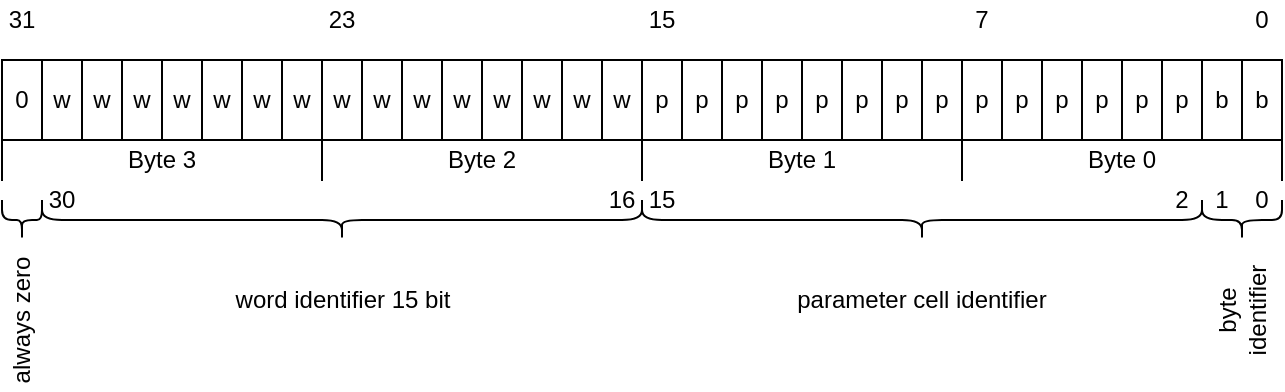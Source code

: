 <mxfile version="14.4.3" type="device"><diagram id="2smiVzRj-PyFsotOh6iq" name="Seite-1"><mxGraphModel dx="775" dy="291" grid="1" gridSize="10" guides="1" tooltips="1" connect="1" arrows="1" fold="1" page="1" pageScale="1" pageWidth="1169" pageHeight="827" math="0" shadow="0"><root><mxCell id="0"/><mxCell id="1" parent="0"/><mxCell id="gOmx0USqpZavRj6NULH6-5" value="" style="group" vertex="1" connectable="0" parent="1"><mxGeometry x="10" y="80" width="20" height="40" as="geometry"/></mxCell><mxCell id="gOmx0USqpZavRj6NULH6-1" value="" style="rounded=0;whiteSpace=wrap;html=1;" vertex="1" parent="gOmx0USqpZavRj6NULH6-5"><mxGeometry width="20" height="40" as="geometry"/></mxCell><mxCell id="gOmx0USqpZavRj6NULH6-2" value="0" style="text;html=1;strokeColor=none;fillColor=none;align=center;verticalAlign=middle;whiteSpace=wrap;rounded=0;" vertex="1" parent="gOmx0USqpZavRj6NULH6-5"><mxGeometry y="10" width="20" height="20" as="geometry"/></mxCell><mxCell id="gOmx0USqpZavRj6NULH6-6" value="" style="group" vertex="1" connectable="0" parent="1"><mxGeometry x="30" y="80" width="20" height="40" as="geometry"/></mxCell><mxCell id="gOmx0USqpZavRj6NULH6-3" value="" style="rounded=0;whiteSpace=wrap;html=1;" vertex="1" parent="gOmx0USqpZavRj6NULH6-6"><mxGeometry width="20" height="40" as="geometry"/></mxCell><mxCell id="gOmx0USqpZavRj6NULH6-4" value="w" style="text;html=1;strokeColor=none;fillColor=none;align=center;verticalAlign=middle;whiteSpace=wrap;rounded=0;" vertex="1" parent="gOmx0USqpZavRj6NULH6-6"><mxGeometry y="10" width="20" height="20" as="geometry"/></mxCell><mxCell id="gOmx0USqpZavRj6NULH6-10" value="" style="group" vertex="1" connectable="0" parent="1"><mxGeometry x="110" y="80" width="20" height="40" as="geometry"/></mxCell><mxCell id="gOmx0USqpZavRj6NULH6-11" value="" style="rounded=0;whiteSpace=wrap;html=1;" vertex="1" parent="gOmx0USqpZavRj6NULH6-10"><mxGeometry width="20" height="40" as="geometry"/></mxCell><mxCell id="gOmx0USqpZavRj6NULH6-12" value="w" style="text;html=1;strokeColor=none;fillColor=none;align=center;verticalAlign=middle;whiteSpace=wrap;rounded=0;" vertex="1" parent="gOmx0USqpZavRj6NULH6-10"><mxGeometry y="10" width="20" height="20" as="geometry"/></mxCell><mxCell id="gOmx0USqpZavRj6NULH6-15" value="" style="group" vertex="1" connectable="0" parent="1"><mxGeometry x="130" y="80" width="20" height="40" as="geometry"/></mxCell><mxCell id="gOmx0USqpZavRj6NULH6-16" value="" style="rounded=0;whiteSpace=wrap;html=1;" vertex="1" parent="gOmx0USqpZavRj6NULH6-15"><mxGeometry width="20" height="40" as="geometry"/></mxCell><mxCell id="gOmx0USqpZavRj6NULH6-17" value="w" style="text;html=1;strokeColor=none;fillColor=none;align=center;verticalAlign=middle;whiteSpace=wrap;rounded=0;" vertex="1" parent="gOmx0USqpZavRj6NULH6-15"><mxGeometry y="10" width="20" height="20" as="geometry"/></mxCell><mxCell id="gOmx0USqpZavRj6NULH6-25" value="" style="group" vertex="1" connectable="0" parent="1"><mxGeometry x="150" y="80" width="20" height="40" as="geometry"/></mxCell><mxCell id="gOmx0USqpZavRj6NULH6-26" value="" style="rounded=0;whiteSpace=wrap;html=1;" vertex="1" parent="gOmx0USqpZavRj6NULH6-25"><mxGeometry width="20" height="40" as="geometry"/></mxCell><mxCell id="gOmx0USqpZavRj6NULH6-27" value="w" style="text;html=1;strokeColor=none;fillColor=none;align=center;verticalAlign=middle;whiteSpace=wrap;rounded=0;" vertex="1" parent="gOmx0USqpZavRj6NULH6-25"><mxGeometry y="10" width="20" height="20" as="geometry"/></mxCell><mxCell id="gOmx0USqpZavRj6NULH6-28" value="" style="group" vertex="1" connectable="0" parent="1"><mxGeometry x="170" y="80" width="20" height="40" as="geometry"/></mxCell><mxCell id="gOmx0USqpZavRj6NULH6-29" value="" style="rounded=0;whiteSpace=wrap;html=1;" vertex="1" parent="gOmx0USqpZavRj6NULH6-28"><mxGeometry width="20" height="40" as="geometry"/></mxCell><mxCell id="gOmx0USqpZavRj6NULH6-30" value="w" style="text;html=1;strokeColor=none;fillColor=none;align=center;verticalAlign=middle;whiteSpace=wrap;rounded=0;" vertex="1" parent="gOmx0USqpZavRj6NULH6-28"><mxGeometry y="10" width="20" height="20" as="geometry"/></mxCell><mxCell id="gOmx0USqpZavRj6NULH6-31" value="" style="group" vertex="1" connectable="0" parent="1"><mxGeometry x="50" y="80" width="20" height="40" as="geometry"/></mxCell><mxCell id="gOmx0USqpZavRj6NULH6-32" value="" style="rounded=0;whiteSpace=wrap;html=1;" vertex="1" parent="gOmx0USqpZavRj6NULH6-31"><mxGeometry width="20" height="40" as="geometry"/></mxCell><mxCell id="gOmx0USqpZavRj6NULH6-33" value="w" style="text;html=1;strokeColor=none;fillColor=none;align=center;verticalAlign=middle;whiteSpace=wrap;rounded=0;" vertex="1" parent="gOmx0USqpZavRj6NULH6-31"><mxGeometry y="10" width="20" height="20" as="geometry"/></mxCell><mxCell id="gOmx0USqpZavRj6NULH6-34" value="" style="group" vertex="1" connectable="0" parent="1"><mxGeometry x="70" y="80" width="20" height="40" as="geometry"/></mxCell><mxCell id="gOmx0USqpZavRj6NULH6-35" value="" style="rounded=0;whiteSpace=wrap;html=1;" vertex="1" parent="gOmx0USqpZavRj6NULH6-34"><mxGeometry width="20" height="40" as="geometry"/></mxCell><mxCell id="gOmx0USqpZavRj6NULH6-36" value="w" style="text;html=1;strokeColor=none;fillColor=none;align=center;verticalAlign=middle;whiteSpace=wrap;rounded=0;" vertex="1" parent="gOmx0USqpZavRj6NULH6-34"><mxGeometry y="10" width="20" height="20" as="geometry"/></mxCell><mxCell id="gOmx0USqpZavRj6NULH6-37" value="" style="group" vertex="1" connectable="0" parent="1"><mxGeometry x="90" y="80" width="20" height="40" as="geometry"/></mxCell><mxCell id="gOmx0USqpZavRj6NULH6-38" value="" style="rounded=0;whiteSpace=wrap;html=1;" vertex="1" parent="gOmx0USqpZavRj6NULH6-37"><mxGeometry width="20" height="40" as="geometry"/></mxCell><mxCell id="gOmx0USqpZavRj6NULH6-39" value="w" style="text;html=1;strokeColor=none;fillColor=none;align=center;verticalAlign=middle;whiteSpace=wrap;rounded=0;" vertex="1" parent="gOmx0USqpZavRj6NULH6-37"><mxGeometry y="10" width="20" height="20" as="geometry"/></mxCell><mxCell id="gOmx0USqpZavRj6NULH6-40" value="" style="group" vertex="1" connectable="0" parent="1"><mxGeometry x="190" y="80" width="20" height="40" as="geometry"/></mxCell><mxCell id="gOmx0USqpZavRj6NULH6-41" value="" style="rounded=0;whiteSpace=wrap;html=1;" vertex="1" parent="gOmx0USqpZavRj6NULH6-40"><mxGeometry width="20" height="40" as="geometry"/></mxCell><mxCell id="gOmx0USqpZavRj6NULH6-42" value="w" style="text;html=1;strokeColor=none;fillColor=none;align=center;verticalAlign=middle;whiteSpace=wrap;rounded=0;" vertex="1" parent="gOmx0USqpZavRj6NULH6-40"><mxGeometry y="10" width="20" height="20" as="geometry"/></mxCell><mxCell id="gOmx0USqpZavRj6NULH6-43" value="" style="group" vertex="1" connectable="0" parent="1"><mxGeometry x="210" y="80" width="20" height="40" as="geometry"/></mxCell><mxCell id="gOmx0USqpZavRj6NULH6-44" value="" style="rounded=0;whiteSpace=wrap;html=1;" vertex="1" parent="gOmx0USqpZavRj6NULH6-43"><mxGeometry width="20" height="40" as="geometry"/></mxCell><mxCell id="gOmx0USqpZavRj6NULH6-45" value="w" style="text;html=1;strokeColor=none;fillColor=none;align=center;verticalAlign=middle;whiteSpace=wrap;rounded=0;" vertex="1" parent="gOmx0USqpZavRj6NULH6-43"><mxGeometry y="10" width="20" height="20" as="geometry"/></mxCell><mxCell id="gOmx0USqpZavRj6NULH6-46" value="" style="group" vertex="1" connectable="0" parent="1"><mxGeometry x="290" y="80" width="20" height="40" as="geometry"/></mxCell><mxCell id="gOmx0USqpZavRj6NULH6-47" value="" style="rounded=0;whiteSpace=wrap;html=1;" vertex="1" parent="gOmx0USqpZavRj6NULH6-46"><mxGeometry width="20" height="40" as="geometry"/></mxCell><mxCell id="gOmx0USqpZavRj6NULH6-48" value="w" style="text;html=1;strokeColor=none;fillColor=none;align=center;verticalAlign=middle;whiteSpace=wrap;rounded=0;" vertex="1" parent="gOmx0USqpZavRj6NULH6-46"><mxGeometry y="10" width="20" height="20" as="geometry"/></mxCell><mxCell id="gOmx0USqpZavRj6NULH6-49" value="" style="group" vertex="1" connectable="0" parent="1"><mxGeometry x="310" y="80" width="20" height="40" as="geometry"/></mxCell><mxCell id="gOmx0USqpZavRj6NULH6-50" value="" style="rounded=0;whiteSpace=wrap;html=1;" vertex="1" parent="gOmx0USqpZavRj6NULH6-49"><mxGeometry width="20" height="40" as="geometry"/></mxCell><mxCell id="gOmx0USqpZavRj6NULH6-51" value="w" style="text;html=1;strokeColor=none;fillColor=none;align=center;verticalAlign=middle;whiteSpace=wrap;rounded=0;" vertex="1" parent="gOmx0USqpZavRj6NULH6-49"><mxGeometry y="10" width="20" height="20" as="geometry"/></mxCell><mxCell id="gOmx0USqpZavRj6NULH6-58" value="" style="group" vertex="1" connectable="0" parent="1"><mxGeometry x="230" y="80" width="20" height="40" as="geometry"/></mxCell><mxCell id="gOmx0USqpZavRj6NULH6-59" value="" style="rounded=0;whiteSpace=wrap;html=1;" vertex="1" parent="gOmx0USqpZavRj6NULH6-58"><mxGeometry width="20" height="40" as="geometry"/></mxCell><mxCell id="gOmx0USqpZavRj6NULH6-60" value="w" style="text;html=1;strokeColor=none;fillColor=none;align=center;verticalAlign=middle;whiteSpace=wrap;rounded=0;" vertex="1" parent="gOmx0USqpZavRj6NULH6-58"><mxGeometry y="10" width="20" height="20" as="geometry"/></mxCell><mxCell id="gOmx0USqpZavRj6NULH6-61" value="" style="group" vertex="1" connectable="0" parent="1"><mxGeometry x="250" y="80" width="20" height="40" as="geometry"/></mxCell><mxCell id="gOmx0USqpZavRj6NULH6-62" value="" style="rounded=0;whiteSpace=wrap;html=1;" vertex="1" parent="gOmx0USqpZavRj6NULH6-61"><mxGeometry width="20" height="40" as="geometry"/></mxCell><mxCell id="gOmx0USqpZavRj6NULH6-63" value="w" style="text;html=1;strokeColor=none;fillColor=none;align=center;verticalAlign=middle;whiteSpace=wrap;rounded=0;" vertex="1" parent="gOmx0USqpZavRj6NULH6-61"><mxGeometry y="10" width="20" height="20" as="geometry"/></mxCell><mxCell id="gOmx0USqpZavRj6NULH6-64" value="" style="group" vertex="1" connectable="0" parent="1"><mxGeometry x="270" y="80" width="20" height="40" as="geometry"/></mxCell><mxCell id="gOmx0USqpZavRj6NULH6-65" value="" style="rounded=0;whiteSpace=wrap;html=1;" vertex="1" parent="gOmx0USqpZavRj6NULH6-64"><mxGeometry width="20" height="40" as="geometry"/></mxCell><mxCell id="gOmx0USqpZavRj6NULH6-66" value="w" style="text;html=1;strokeColor=none;fillColor=none;align=center;verticalAlign=middle;whiteSpace=wrap;rounded=0;" vertex="1" parent="gOmx0USqpZavRj6NULH6-64"><mxGeometry y="10" width="20" height="20" as="geometry"/></mxCell><mxCell id="gOmx0USqpZavRj6NULH6-67" value="" style="group" vertex="1" connectable="0" parent="1"><mxGeometry x="330" y="80" width="20" height="40" as="geometry"/></mxCell><mxCell id="gOmx0USqpZavRj6NULH6-68" value="" style="rounded=0;whiteSpace=wrap;html=1;" vertex="1" parent="gOmx0USqpZavRj6NULH6-67"><mxGeometry width="20" height="40" as="geometry"/></mxCell><mxCell id="gOmx0USqpZavRj6NULH6-69" value="p" style="text;html=1;strokeColor=none;fillColor=none;align=center;verticalAlign=middle;whiteSpace=wrap;rounded=0;" vertex="1" parent="gOmx0USqpZavRj6NULH6-67"><mxGeometry y="10" width="20" height="20" as="geometry"/></mxCell><mxCell id="gOmx0USqpZavRj6NULH6-70" value="" style="group" vertex="1" connectable="0" parent="1"><mxGeometry x="350" y="80" width="20" height="40" as="geometry"/></mxCell><mxCell id="gOmx0USqpZavRj6NULH6-71" value="" style="rounded=0;whiteSpace=wrap;html=1;" vertex="1" parent="gOmx0USqpZavRj6NULH6-70"><mxGeometry width="20" height="40" as="geometry"/></mxCell><mxCell id="gOmx0USqpZavRj6NULH6-72" value="p" style="text;html=1;strokeColor=none;fillColor=none;align=center;verticalAlign=middle;whiteSpace=wrap;rounded=0;" vertex="1" parent="gOmx0USqpZavRj6NULH6-70"><mxGeometry y="10" width="20" height="20" as="geometry"/></mxCell><mxCell id="gOmx0USqpZavRj6NULH6-73" value="" style="group" vertex="1" connectable="0" parent="1"><mxGeometry x="430" y="80" width="20" height="40" as="geometry"/></mxCell><mxCell id="gOmx0USqpZavRj6NULH6-74" value="" style="rounded=0;whiteSpace=wrap;html=1;" vertex="1" parent="gOmx0USqpZavRj6NULH6-73"><mxGeometry width="20" height="40" as="geometry"/></mxCell><mxCell id="gOmx0USqpZavRj6NULH6-75" value="p" style="text;html=1;strokeColor=none;fillColor=none;align=center;verticalAlign=middle;whiteSpace=wrap;rounded=0;" vertex="1" parent="gOmx0USqpZavRj6NULH6-73"><mxGeometry y="10" width="20" height="20" as="geometry"/></mxCell><mxCell id="gOmx0USqpZavRj6NULH6-76" value="" style="group" vertex="1" connectable="0" parent="1"><mxGeometry x="450" y="80" width="20" height="40" as="geometry"/></mxCell><mxCell id="gOmx0USqpZavRj6NULH6-77" value="" style="rounded=0;whiteSpace=wrap;html=1;" vertex="1" parent="gOmx0USqpZavRj6NULH6-76"><mxGeometry width="20" height="40" as="geometry"/></mxCell><mxCell id="gOmx0USqpZavRj6NULH6-78" value="p" style="text;html=1;strokeColor=none;fillColor=none;align=center;verticalAlign=middle;whiteSpace=wrap;rounded=0;" vertex="1" parent="gOmx0USqpZavRj6NULH6-76"><mxGeometry y="10" width="20" height="20" as="geometry"/></mxCell><mxCell id="gOmx0USqpZavRj6NULH6-79" value="" style="group" vertex="1" connectable="0" parent="1"><mxGeometry x="470" y="80" width="20" height="40" as="geometry"/></mxCell><mxCell id="gOmx0USqpZavRj6NULH6-80" value="" style="rounded=0;whiteSpace=wrap;html=1;" vertex="1" parent="gOmx0USqpZavRj6NULH6-79"><mxGeometry width="20" height="40" as="geometry"/></mxCell><mxCell id="gOmx0USqpZavRj6NULH6-81" value="p" style="text;html=1;strokeColor=none;fillColor=none;align=center;verticalAlign=middle;whiteSpace=wrap;rounded=0;" vertex="1" parent="gOmx0USqpZavRj6NULH6-79"><mxGeometry y="10" width="20" height="20" as="geometry"/></mxCell><mxCell id="gOmx0USqpZavRj6NULH6-82" value="" style="group" vertex="1" connectable="0" parent="1"><mxGeometry x="490" y="80" width="20" height="40" as="geometry"/></mxCell><mxCell id="gOmx0USqpZavRj6NULH6-83" value="" style="rounded=0;whiteSpace=wrap;html=1;" vertex="1" parent="gOmx0USqpZavRj6NULH6-82"><mxGeometry width="20" height="40" as="geometry"/></mxCell><mxCell id="gOmx0USqpZavRj6NULH6-84" value="p" style="text;html=1;strokeColor=none;fillColor=none;align=center;verticalAlign=middle;whiteSpace=wrap;rounded=0;" vertex="1" parent="gOmx0USqpZavRj6NULH6-82"><mxGeometry y="10" width="20" height="20" as="geometry"/></mxCell><mxCell id="gOmx0USqpZavRj6NULH6-85" value="" style="group" vertex="1" connectable="0" parent="1"><mxGeometry x="370" y="80" width="20" height="40" as="geometry"/></mxCell><mxCell id="gOmx0USqpZavRj6NULH6-86" value="" style="rounded=0;whiteSpace=wrap;html=1;" vertex="1" parent="gOmx0USqpZavRj6NULH6-85"><mxGeometry width="20" height="40" as="geometry"/></mxCell><mxCell id="gOmx0USqpZavRj6NULH6-87" value="p" style="text;html=1;strokeColor=none;fillColor=none;align=center;verticalAlign=middle;whiteSpace=wrap;rounded=0;" vertex="1" parent="gOmx0USqpZavRj6NULH6-85"><mxGeometry y="10" width="20" height="20" as="geometry"/></mxCell><mxCell id="gOmx0USqpZavRj6NULH6-88" value="" style="group" vertex="1" connectable="0" parent="1"><mxGeometry x="390" y="80" width="20" height="40" as="geometry"/></mxCell><mxCell id="gOmx0USqpZavRj6NULH6-89" value="" style="rounded=0;whiteSpace=wrap;html=1;" vertex="1" parent="gOmx0USqpZavRj6NULH6-88"><mxGeometry width="20" height="40" as="geometry"/></mxCell><mxCell id="gOmx0USqpZavRj6NULH6-90" value="p" style="text;html=1;strokeColor=none;fillColor=none;align=center;verticalAlign=middle;whiteSpace=wrap;rounded=0;" vertex="1" parent="gOmx0USqpZavRj6NULH6-88"><mxGeometry y="10" width="20" height="20" as="geometry"/></mxCell><mxCell id="gOmx0USqpZavRj6NULH6-91" value="" style="group" vertex="1" connectable="0" parent="1"><mxGeometry x="410" y="80" width="20" height="40" as="geometry"/></mxCell><mxCell id="gOmx0USqpZavRj6NULH6-92" value="" style="rounded=0;whiteSpace=wrap;html=1;" vertex="1" parent="gOmx0USqpZavRj6NULH6-91"><mxGeometry width="20" height="40" as="geometry"/></mxCell><mxCell id="gOmx0USqpZavRj6NULH6-93" value="p" style="text;html=1;strokeColor=none;fillColor=none;align=center;verticalAlign=middle;whiteSpace=wrap;rounded=0;" vertex="1" parent="gOmx0USqpZavRj6NULH6-91"><mxGeometry y="10" width="20" height="20" as="geometry"/></mxCell><mxCell id="gOmx0USqpZavRj6NULH6-94" value="" style="group" vertex="1" connectable="0" parent="1"><mxGeometry x="510" y="80" width="20" height="40" as="geometry"/></mxCell><mxCell id="gOmx0USqpZavRj6NULH6-95" value="" style="rounded=0;whiteSpace=wrap;html=1;" vertex="1" parent="gOmx0USqpZavRj6NULH6-94"><mxGeometry width="20" height="40" as="geometry"/></mxCell><mxCell id="gOmx0USqpZavRj6NULH6-96" value="p" style="text;html=1;strokeColor=none;fillColor=none;align=center;verticalAlign=middle;whiteSpace=wrap;rounded=0;" vertex="1" parent="gOmx0USqpZavRj6NULH6-94"><mxGeometry y="10" width="20" height="20" as="geometry"/></mxCell><mxCell id="gOmx0USqpZavRj6NULH6-97" value="" style="group" vertex="1" connectable="0" parent="1"><mxGeometry x="530" y="80" width="20" height="40" as="geometry"/></mxCell><mxCell id="gOmx0USqpZavRj6NULH6-98" value="" style="rounded=0;whiteSpace=wrap;html=1;" vertex="1" parent="gOmx0USqpZavRj6NULH6-97"><mxGeometry width="20" height="40" as="geometry"/></mxCell><mxCell id="gOmx0USqpZavRj6NULH6-99" value="p" style="text;html=1;strokeColor=none;fillColor=none;align=center;verticalAlign=middle;whiteSpace=wrap;rounded=0;" vertex="1" parent="gOmx0USqpZavRj6NULH6-97"><mxGeometry y="10" width="20" height="20" as="geometry"/></mxCell><mxCell id="gOmx0USqpZavRj6NULH6-100" value="" style="group" vertex="1" connectable="0" parent="1"><mxGeometry x="610" y="80" width="20" height="40" as="geometry"/></mxCell><mxCell id="gOmx0USqpZavRj6NULH6-101" value="" style="rounded=0;whiteSpace=wrap;html=1;" vertex="1" parent="gOmx0USqpZavRj6NULH6-100"><mxGeometry width="20" height="40" as="geometry"/></mxCell><mxCell id="gOmx0USqpZavRj6NULH6-102" value="b" style="text;html=1;strokeColor=none;fillColor=none;align=center;verticalAlign=middle;whiteSpace=wrap;rounded=0;" vertex="1" parent="gOmx0USqpZavRj6NULH6-100"><mxGeometry y="10" width="20" height="20" as="geometry"/></mxCell><mxCell id="gOmx0USqpZavRj6NULH6-103" value="" style="group" vertex="1" connectable="0" parent="1"><mxGeometry x="630" y="80" width="20" height="40" as="geometry"/></mxCell><mxCell id="gOmx0USqpZavRj6NULH6-104" value="" style="rounded=0;whiteSpace=wrap;html=1;" vertex="1" parent="gOmx0USqpZavRj6NULH6-103"><mxGeometry width="20" height="40" as="geometry"/></mxCell><mxCell id="gOmx0USqpZavRj6NULH6-105" value="b" style="text;html=1;strokeColor=none;fillColor=none;align=center;verticalAlign=middle;whiteSpace=wrap;rounded=0;" vertex="1" parent="gOmx0USqpZavRj6NULH6-103"><mxGeometry y="10" width="20" height="20" as="geometry"/></mxCell><mxCell id="gOmx0USqpZavRj6NULH6-112" value="" style="group" vertex="1" connectable="0" parent="1"><mxGeometry x="550" y="80" width="20" height="40" as="geometry"/></mxCell><mxCell id="gOmx0USqpZavRj6NULH6-113" value="" style="rounded=0;whiteSpace=wrap;html=1;" vertex="1" parent="gOmx0USqpZavRj6NULH6-112"><mxGeometry width="20" height="40" as="geometry"/></mxCell><mxCell id="gOmx0USqpZavRj6NULH6-114" value="p" style="text;html=1;strokeColor=none;fillColor=none;align=center;verticalAlign=middle;whiteSpace=wrap;rounded=0;" vertex="1" parent="gOmx0USqpZavRj6NULH6-112"><mxGeometry y="10" width="20" height="20" as="geometry"/></mxCell><mxCell id="gOmx0USqpZavRj6NULH6-115" value="" style="group" vertex="1" connectable="0" parent="1"><mxGeometry x="570" y="80" width="20" height="40" as="geometry"/></mxCell><mxCell id="gOmx0USqpZavRj6NULH6-116" value="" style="rounded=0;whiteSpace=wrap;html=1;" vertex="1" parent="gOmx0USqpZavRj6NULH6-115"><mxGeometry width="20" height="40" as="geometry"/></mxCell><mxCell id="gOmx0USqpZavRj6NULH6-117" value="p" style="text;html=1;strokeColor=none;fillColor=none;align=center;verticalAlign=middle;whiteSpace=wrap;rounded=0;" vertex="1" parent="gOmx0USqpZavRj6NULH6-115"><mxGeometry y="10" width="20" height="20" as="geometry"/></mxCell><mxCell id="gOmx0USqpZavRj6NULH6-118" value="" style="group" vertex="1" connectable="0" parent="1"><mxGeometry x="590" y="80" width="20" height="40" as="geometry"/></mxCell><mxCell id="gOmx0USqpZavRj6NULH6-119" value="" style="rounded=0;whiteSpace=wrap;html=1;" vertex="1" parent="gOmx0USqpZavRj6NULH6-118"><mxGeometry width="20" height="40" as="geometry"/></mxCell><mxCell id="gOmx0USqpZavRj6NULH6-120" value="p" style="text;html=1;strokeColor=none;fillColor=none;align=center;verticalAlign=middle;whiteSpace=wrap;rounded=0;" vertex="1" parent="gOmx0USqpZavRj6NULH6-118"><mxGeometry y="10" width="20" height="20" as="geometry"/></mxCell><mxCell id="gOmx0USqpZavRj6NULH6-121" value="31" style="text;html=1;strokeColor=none;fillColor=none;align=center;verticalAlign=middle;whiteSpace=wrap;rounded=0;" vertex="1" parent="1"><mxGeometry x="10" y="50" width="20" height="20" as="geometry"/></mxCell><mxCell id="gOmx0USqpZavRj6NULH6-122" value="23" style="text;html=1;strokeColor=none;fillColor=none;align=center;verticalAlign=middle;whiteSpace=wrap;rounded=0;" vertex="1" parent="1"><mxGeometry x="170" y="50" width="20" height="20" as="geometry"/></mxCell><mxCell id="gOmx0USqpZavRj6NULH6-124" value="" style="shape=curlyBracket;whiteSpace=wrap;html=1;rounded=1;rotation=-90;" vertex="1" parent="1"><mxGeometry x="170" y="10" width="20" height="300" as="geometry"/></mxCell><mxCell id="gOmx0USqpZavRj6NULH6-125" value="" style="shape=curlyBracket;whiteSpace=wrap;html=1;rounded=1;rotation=-90;" vertex="1" parent="1"><mxGeometry x="460" y="20" width="20" height="280" as="geometry"/></mxCell><mxCell id="gOmx0USqpZavRj6NULH6-127" value="" style="shape=curlyBracket;whiteSpace=wrap;html=1;rounded=1;rotation=-90;" vertex="1" parent="1"><mxGeometry x="620" y="140" width="20" height="40" as="geometry"/></mxCell><mxCell id="gOmx0USqpZavRj6NULH6-128" value="0" style="text;html=1;strokeColor=none;fillColor=none;align=center;verticalAlign=middle;whiteSpace=wrap;rounded=0;" vertex="1" parent="1"><mxGeometry x="630" y="50" width="20" height="20" as="geometry"/></mxCell><mxCell id="gOmx0USqpZavRj6NULH6-129" value="7" style="text;html=1;strokeColor=none;fillColor=none;align=center;verticalAlign=middle;whiteSpace=wrap;rounded=0;" vertex="1" parent="1"><mxGeometry x="490" y="50" width="20" height="20" as="geometry"/></mxCell><mxCell id="gOmx0USqpZavRj6NULH6-130" value="15" style="text;html=1;strokeColor=none;fillColor=none;align=center;verticalAlign=middle;whiteSpace=wrap;rounded=0;" vertex="1" parent="1"><mxGeometry x="330" y="50" width="20" height="20" as="geometry"/></mxCell><mxCell id="gOmx0USqpZavRj6NULH6-134" value="" style="group" vertex="1" connectable="0" parent="1"><mxGeometry x="10" y="120" width="160" height="20" as="geometry"/></mxCell><mxCell id="gOmx0USqpZavRj6NULH6-131" value="" style="shape=partialRectangle;whiteSpace=wrap;html=1;bottom=1;right=1;left=1;top=0;fillColor=none;routingCenterX=-0.5;rotation=-180;" vertex="1" parent="gOmx0USqpZavRj6NULH6-134"><mxGeometry width="160" height="20" as="geometry"/></mxCell><mxCell id="gOmx0USqpZavRj6NULH6-133" value="Byte 3" style="text;html=1;strokeColor=none;fillColor=none;align=center;verticalAlign=middle;whiteSpace=wrap;rounded=0;" vertex="1" parent="gOmx0USqpZavRj6NULH6-134"><mxGeometry x="60" width="40" height="20" as="geometry"/></mxCell><mxCell id="gOmx0USqpZavRj6NULH6-135" value="" style="group" vertex="1" connectable="0" parent="1"><mxGeometry x="210" y="120" width="120" height="20" as="geometry"/></mxCell><mxCell id="gOmx0USqpZavRj6NULH6-136" value="" style="shape=partialRectangle;whiteSpace=wrap;html=1;bottom=1;right=1;left=1;top=0;fillColor=none;routingCenterX=-0.5;rotation=-180;" vertex="1" parent="gOmx0USqpZavRj6NULH6-135"><mxGeometry x="-40" width="160" height="20" as="geometry"/></mxCell><mxCell id="gOmx0USqpZavRj6NULH6-137" value="Byte 2" style="text;html=1;strokeColor=none;fillColor=none;align=center;verticalAlign=middle;whiteSpace=wrap;rounded=0;" vertex="1" parent="gOmx0USqpZavRj6NULH6-135"><mxGeometry x="20" width="40" height="20" as="geometry"/></mxCell><mxCell id="gOmx0USqpZavRj6NULH6-138" value="" style="group" vertex="1" connectable="0" parent="1"><mxGeometry x="370" y="120" width="120" height="20" as="geometry"/></mxCell><mxCell id="gOmx0USqpZavRj6NULH6-139" value="" style="shape=partialRectangle;whiteSpace=wrap;html=1;bottom=1;right=1;left=1;top=0;fillColor=none;routingCenterX=-0.5;rotation=-180;" vertex="1" parent="gOmx0USqpZavRj6NULH6-138"><mxGeometry x="-40" width="160" height="20" as="geometry"/></mxCell><mxCell id="gOmx0USqpZavRj6NULH6-140" value="Byte 1" style="text;html=1;strokeColor=none;fillColor=none;align=center;verticalAlign=middle;whiteSpace=wrap;rounded=0;" vertex="1" parent="gOmx0USqpZavRj6NULH6-138"><mxGeometry x="20" width="40" height="20" as="geometry"/></mxCell><mxCell id="gOmx0USqpZavRj6NULH6-141" value="" style="group" vertex="1" connectable="0" parent="1"><mxGeometry x="530" y="120" width="120" height="20" as="geometry"/></mxCell><mxCell id="gOmx0USqpZavRj6NULH6-142" value="" style="shape=partialRectangle;whiteSpace=wrap;html=1;bottom=1;right=1;left=1;top=0;fillColor=none;routingCenterX=-0.5;rotation=-180;" vertex="1" parent="gOmx0USqpZavRj6NULH6-141"><mxGeometry x="-40" width="160" height="20" as="geometry"/></mxCell><mxCell id="gOmx0USqpZavRj6NULH6-143" value="Byte 0" style="text;html=1;strokeColor=none;fillColor=none;align=center;verticalAlign=middle;whiteSpace=wrap;rounded=0;" vertex="1" parent="gOmx0USqpZavRj6NULH6-141"><mxGeometry x="20" width="40" height="20" as="geometry"/></mxCell><mxCell id="gOmx0USqpZavRj6NULH6-144" value="" style="shape=curlyBracket;whiteSpace=wrap;html=1;rounded=1;rotation=-90;" vertex="1" parent="1"><mxGeometry x="10" y="150" width="20" height="20" as="geometry"/></mxCell><mxCell id="gOmx0USqpZavRj6NULH6-145" value="always zero" style="text;html=1;strokeColor=none;fillColor=none;align=center;verticalAlign=middle;whiteSpace=wrap;rounded=0;rotation=-90;" vertex="1" parent="1"><mxGeometry x="-15" y="200" width="70" height="20" as="geometry"/></mxCell><mxCell id="gOmx0USqpZavRj6NULH6-146" value="word identifier 15 bit" style="text;html=1;strokeColor=none;fillColor=none;align=center;verticalAlign=middle;whiteSpace=wrap;rounded=0;" vertex="1" parent="1"><mxGeometry x="112.5" y="190" width="135" height="20" as="geometry"/></mxCell><mxCell id="gOmx0USqpZavRj6NULH6-147" value="16" style="text;html=1;strokeColor=none;fillColor=none;align=center;verticalAlign=middle;whiteSpace=wrap;rounded=0;" vertex="1" parent="1"><mxGeometry x="310" y="140" width="20" height="20" as="geometry"/></mxCell><mxCell id="gOmx0USqpZavRj6NULH6-148" value="30" style="text;html=1;strokeColor=none;fillColor=none;align=center;verticalAlign=middle;whiteSpace=wrap;rounded=0;" vertex="1" parent="1"><mxGeometry x="30" y="140" width="20" height="20" as="geometry"/></mxCell><mxCell id="gOmx0USqpZavRj6NULH6-149" value="1" style="text;html=1;strokeColor=none;fillColor=none;align=center;verticalAlign=middle;whiteSpace=wrap;rounded=0;" vertex="1" parent="1"><mxGeometry x="610" y="140" width="20" height="20" as="geometry"/></mxCell><mxCell id="gOmx0USqpZavRj6NULH6-150" value="2" style="text;html=1;strokeColor=none;fillColor=none;align=center;verticalAlign=middle;whiteSpace=wrap;rounded=0;" vertex="1" parent="1"><mxGeometry x="590" y="140" width="20" height="20" as="geometry"/></mxCell><mxCell id="gOmx0USqpZavRj6NULH6-151" value="0" style="text;html=1;strokeColor=none;fillColor=none;align=center;verticalAlign=middle;whiteSpace=wrap;rounded=0;" vertex="1" parent="1"><mxGeometry x="630" y="140" width="20" height="20" as="geometry"/></mxCell><mxCell id="gOmx0USqpZavRj6NULH6-152" value="parameter cell identifier" style="text;html=1;strokeColor=none;fillColor=none;align=center;verticalAlign=middle;whiteSpace=wrap;rounded=0;" vertex="1" parent="1"><mxGeometry x="385" y="190" width="170" height="20" as="geometry"/></mxCell><mxCell id="gOmx0USqpZavRj6NULH6-153" value="byte identifier" style="text;html=1;strokeColor=none;fillColor=none;align=center;verticalAlign=middle;whiteSpace=wrap;rounded=0;rotation=-90;" vertex="1" parent="1"><mxGeometry x="595" y="190" width="70" height="30" as="geometry"/></mxCell><mxCell id="gOmx0USqpZavRj6NULH6-154" value="15" style="text;html=1;strokeColor=none;fillColor=none;align=center;verticalAlign=middle;whiteSpace=wrap;rounded=0;" vertex="1" parent="1"><mxGeometry x="330" y="140" width="20" height="20" as="geometry"/></mxCell></root></mxGraphModel></diagram></mxfile>